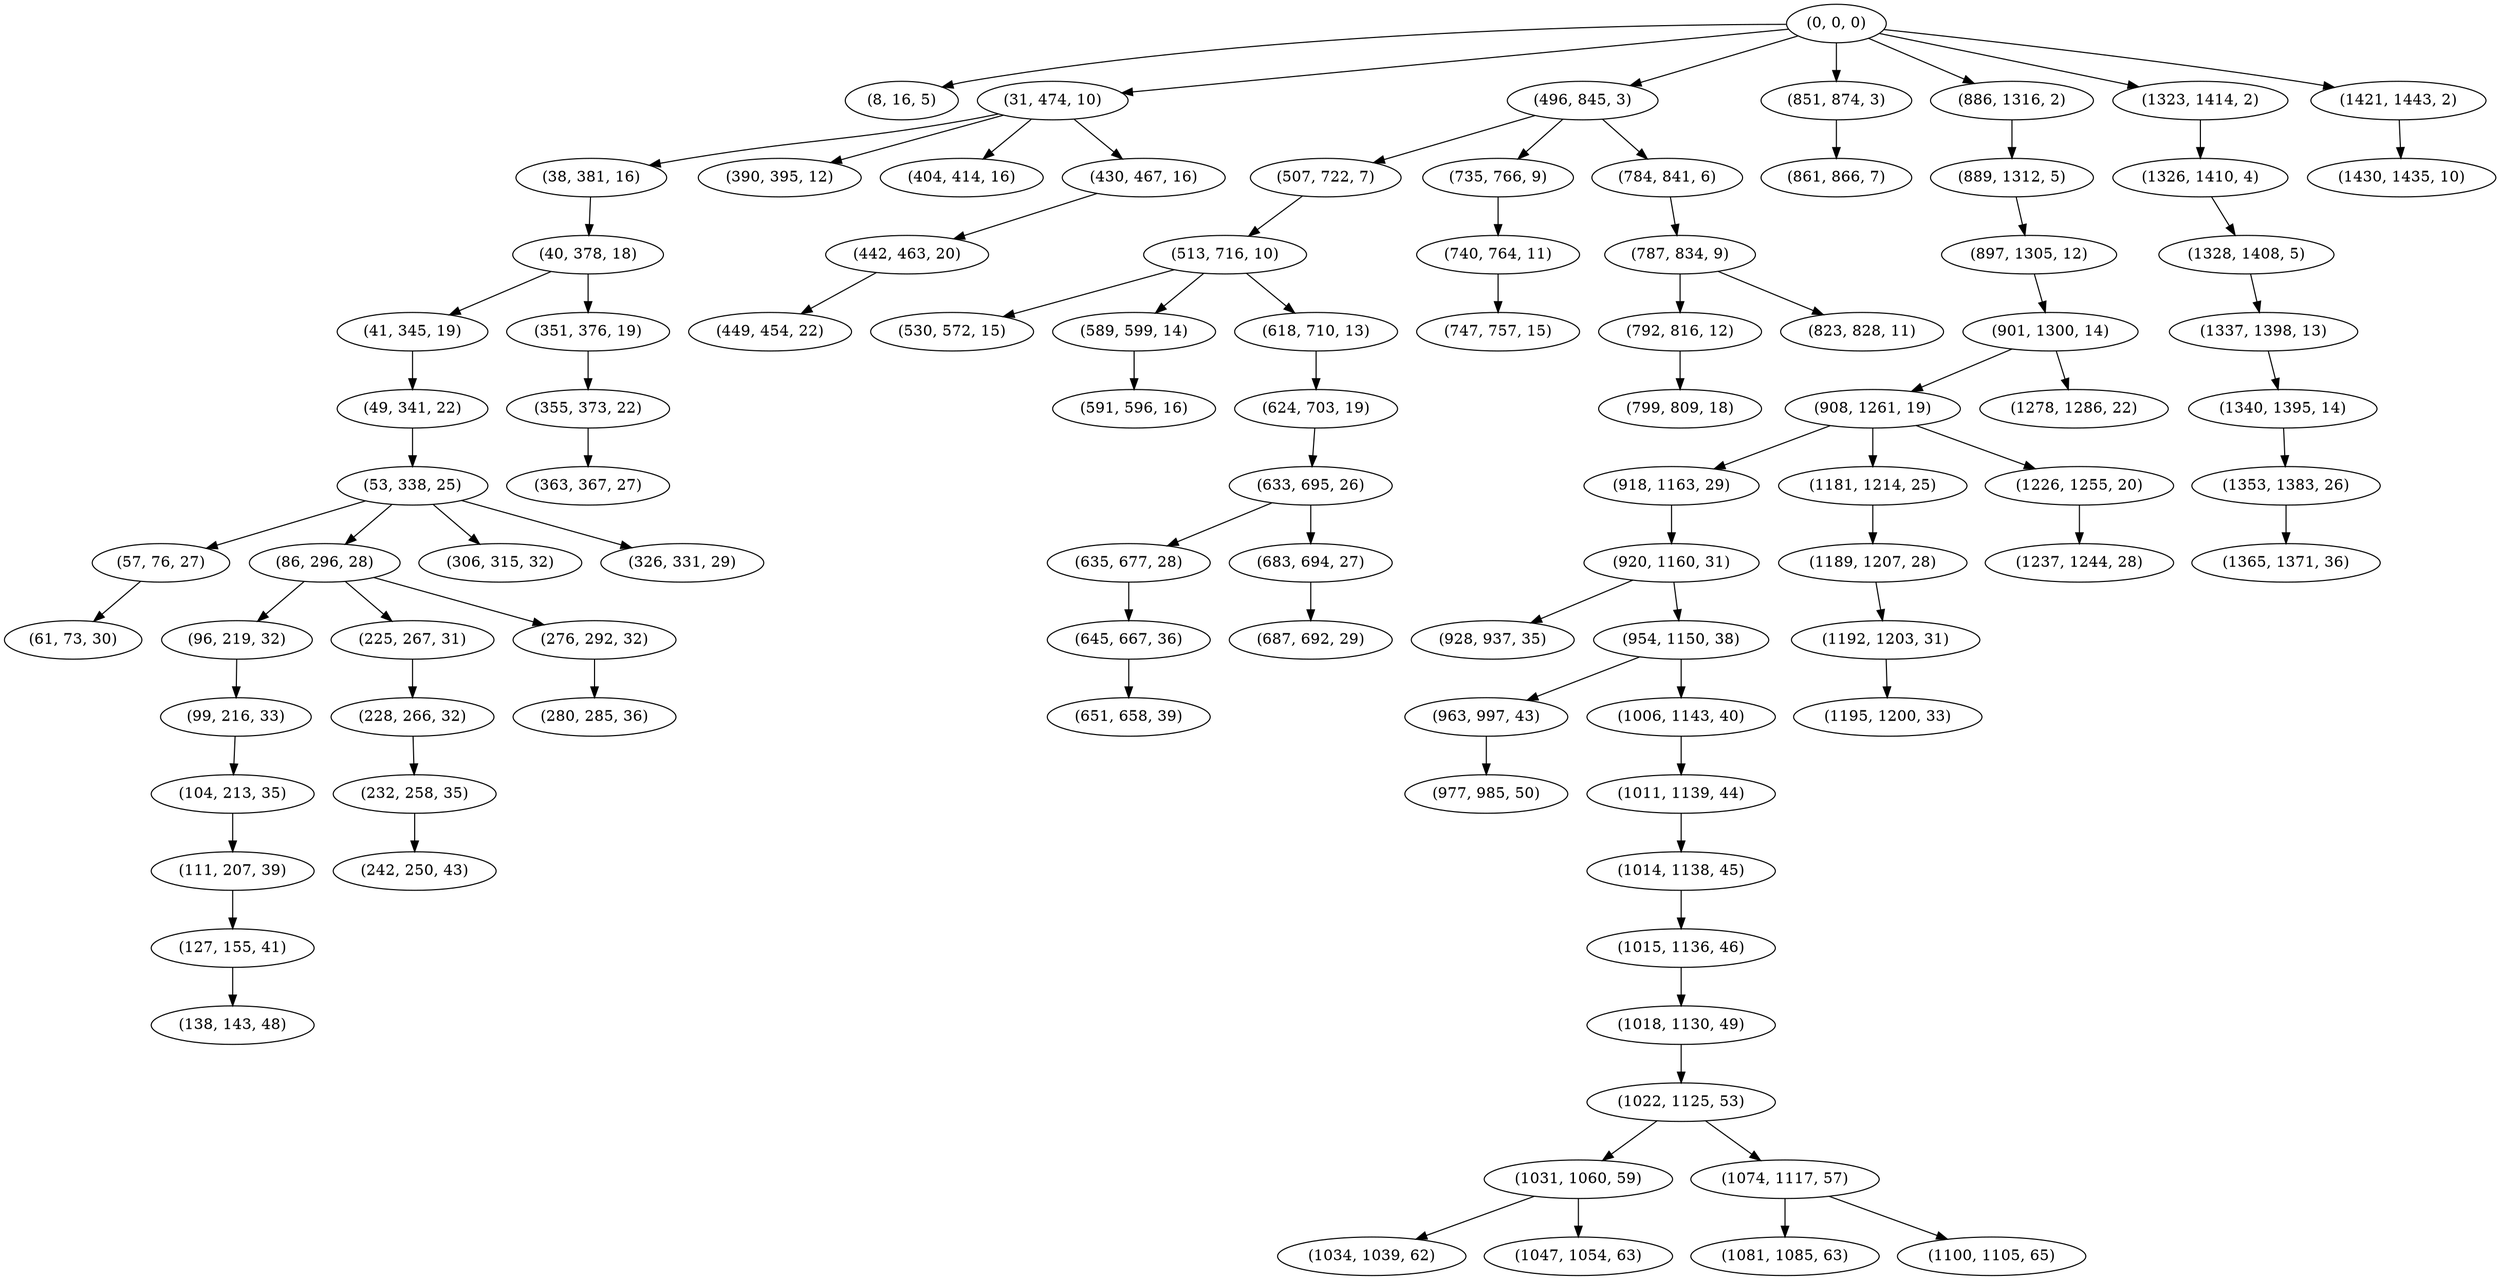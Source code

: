 digraph tree {
    "(0, 0, 0)";
    "(8, 16, 5)";
    "(31, 474, 10)";
    "(38, 381, 16)";
    "(40, 378, 18)";
    "(41, 345, 19)";
    "(49, 341, 22)";
    "(53, 338, 25)";
    "(57, 76, 27)";
    "(61, 73, 30)";
    "(86, 296, 28)";
    "(96, 219, 32)";
    "(99, 216, 33)";
    "(104, 213, 35)";
    "(111, 207, 39)";
    "(127, 155, 41)";
    "(138, 143, 48)";
    "(225, 267, 31)";
    "(228, 266, 32)";
    "(232, 258, 35)";
    "(242, 250, 43)";
    "(276, 292, 32)";
    "(280, 285, 36)";
    "(306, 315, 32)";
    "(326, 331, 29)";
    "(351, 376, 19)";
    "(355, 373, 22)";
    "(363, 367, 27)";
    "(390, 395, 12)";
    "(404, 414, 16)";
    "(430, 467, 16)";
    "(442, 463, 20)";
    "(449, 454, 22)";
    "(496, 845, 3)";
    "(507, 722, 7)";
    "(513, 716, 10)";
    "(530, 572, 15)";
    "(589, 599, 14)";
    "(591, 596, 16)";
    "(618, 710, 13)";
    "(624, 703, 19)";
    "(633, 695, 26)";
    "(635, 677, 28)";
    "(645, 667, 36)";
    "(651, 658, 39)";
    "(683, 694, 27)";
    "(687, 692, 29)";
    "(735, 766, 9)";
    "(740, 764, 11)";
    "(747, 757, 15)";
    "(784, 841, 6)";
    "(787, 834, 9)";
    "(792, 816, 12)";
    "(799, 809, 18)";
    "(823, 828, 11)";
    "(851, 874, 3)";
    "(861, 866, 7)";
    "(886, 1316, 2)";
    "(889, 1312, 5)";
    "(897, 1305, 12)";
    "(901, 1300, 14)";
    "(908, 1261, 19)";
    "(918, 1163, 29)";
    "(920, 1160, 31)";
    "(928, 937, 35)";
    "(954, 1150, 38)";
    "(963, 997, 43)";
    "(977, 985, 50)";
    "(1006, 1143, 40)";
    "(1011, 1139, 44)";
    "(1014, 1138, 45)";
    "(1015, 1136, 46)";
    "(1018, 1130, 49)";
    "(1022, 1125, 53)";
    "(1031, 1060, 59)";
    "(1034, 1039, 62)";
    "(1047, 1054, 63)";
    "(1074, 1117, 57)";
    "(1081, 1085, 63)";
    "(1100, 1105, 65)";
    "(1181, 1214, 25)";
    "(1189, 1207, 28)";
    "(1192, 1203, 31)";
    "(1195, 1200, 33)";
    "(1226, 1255, 20)";
    "(1237, 1244, 28)";
    "(1278, 1286, 22)";
    "(1323, 1414, 2)";
    "(1326, 1410, 4)";
    "(1328, 1408, 5)";
    "(1337, 1398, 13)";
    "(1340, 1395, 14)";
    "(1353, 1383, 26)";
    "(1365, 1371, 36)";
    "(1421, 1443, 2)";
    "(1430, 1435, 10)";
    "(0, 0, 0)" -> "(8, 16, 5)";
    "(0, 0, 0)" -> "(31, 474, 10)";
    "(0, 0, 0)" -> "(496, 845, 3)";
    "(0, 0, 0)" -> "(851, 874, 3)";
    "(0, 0, 0)" -> "(886, 1316, 2)";
    "(0, 0, 0)" -> "(1323, 1414, 2)";
    "(0, 0, 0)" -> "(1421, 1443, 2)";
    "(31, 474, 10)" -> "(38, 381, 16)";
    "(31, 474, 10)" -> "(390, 395, 12)";
    "(31, 474, 10)" -> "(404, 414, 16)";
    "(31, 474, 10)" -> "(430, 467, 16)";
    "(38, 381, 16)" -> "(40, 378, 18)";
    "(40, 378, 18)" -> "(41, 345, 19)";
    "(40, 378, 18)" -> "(351, 376, 19)";
    "(41, 345, 19)" -> "(49, 341, 22)";
    "(49, 341, 22)" -> "(53, 338, 25)";
    "(53, 338, 25)" -> "(57, 76, 27)";
    "(53, 338, 25)" -> "(86, 296, 28)";
    "(53, 338, 25)" -> "(306, 315, 32)";
    "(53, 338, 25)" -> "(326, 331, 29)";
    "(57, 76, 27)" -> "(61, 73, 30)";
    "(86, 296, 28)" -> "(96, 219, 32)";
    "(86, 296, 28)" -> "(225, 267, 31)";
    "(86, 296, 28)" -> "(276, 292, 32)";
    "(96, 219, 32)" -> "(99, 216, 33)";
    "(99, 216, 33)" -> "(104, 213, 35)";
    "(104, 213, 35)" -> "(111, 207, 39)";
    "(111, 207, 39)" -> "(127, 155, 41)";
    "(127, 155, 41)" -> "(138, 143, 48)";
    "(225, 267, 31)" -> "(228, 266, 32)";
    "(228, 266, 32)" -> "(232, 258, 35)";
    "(232, 258, 35)" -> "(242, 250, 43)";
    "(276, 292, 32)" -> "(280, 285, 36)";
    "(351, 376, 19)" -> "(355, 373, 22)";
    "(355, 373, 22)" -> "(363, 367, 27)";
    "(430, 467, 16)" -> "(442, 463, 20)";
    "(442, 463, 20)" -> "(449, 454, 22)";
    "(496, 845, 3)" -> "(507, 722, 7)";
    "(496, 845, 3)" -> "(735, 766, 9)";
    "(496, 845, 3)" -> "(784, 841, 6)";
    "(507, 722, 7)" -> "(513, 716, 10)";
    "(513, 716, 10)" -> "(530, 572, 15)";
    "(513, 716, 10)" -> "(589, 599, 14)";
    "(513, 716, 10)" -> "(618, 710, 13)";
    "(589, 599, 14)" -> "(591, 596, 16)";
    "(618, 710, 13)" -> "(624, 703, 19)";
    "(624, 703, 19)" -> "(633, 695, 26)";
    "(633, 695, 26)" -> "(635, 677, 28)";
    "(633, 695, 26)" -> "(683, 694, 27)";
    "(635, 677, 28)" -> "(645, 667, 36)";
    "(645, 667, 36)" -> "(651, 658, 39)";
    "(683, 694, 27)" -> "(687, 692, 29)";
    "(735, 766, 9)" -> "(740, 764, 11)";
    "(740, 764, 11)" -> "(747, 757, 15)";
    "(784, 841, 6)" -> "(787, 834, 9)";
    "(787, 834, 9)" -> "(792, 816, 12)";
    "(787, 834, 9)" -> "(823, 828, 11)";
    "(792, 816, 12)" -> "(799, 809, 18)";
    "(851, 874, 3)" -> "(861, 866, 7)";
    "(886, 1316, 2)" -> "(889, 1312, 5)";
    "(889, 1312, 5)" -> "(897, 1305, 12)";
    "(897, 1305, 12)" -> "(901, 1300, 14)";
    "(901, 1300, 14)" -> "(908, 1261, 19)";
    "(901, 1300, 14)" -> "(1278, 1286, 22)";
    "(908, 1261, 19)" -> "(918, 1163, 29)";
    "(908, 1261, 19)" -> "(1181, 1214, 25)";
    "(908, 1261, 19)" -> "(1226, 1255, 20)";
    "(918, 1163, 29)" -> "(920, 1160, 31)";
    "(920, 1160, 31)" -> "(928, 937, 35)";
    "(920, 1160, 31)" -> "(954, 1150, 38)";
    "(954, 1150, 38)" -> "(963, 997, 43)";
    "(954, 1150, 38)" -> "(1006, 1143, 40)";
    "(963, 997, 43)" -> "(977, 985, 50)";
    "(1006, 1143, 40)" -> "(1011, 1139, 44)";
    "(1011, 1139, 44)" -> "(1014, 1138, 45)";
    "(1014, 1138, 45)" -> "(1015, 1136, 46)";
    "(1015, 1136, 46)" -> "(1018, 1130, 49)";
    "(1018, 1130, 49)" -> "(1022, 1125, 53)";
    "(1022, 1125, 53)" -> "(1031, 1060, 59)";
    "(1022, 1125, 53)" -> "(1074, 1117, 57)";
    "(1031, 1060, 59)" -> "(1034, 1039, 62)";
    "(1031, 1060, 59)" -> "(1047, 1054, 63)";
    "(1074, 1117, 57)" -> "(1081, 1085, 63)";
    "(1074, 1117, 57)" -> "(1100, 1105, 65)";
    "(1181, 1214, 25)" -> "(1189, 1207, 28)";
    "(1189, 1207, 28)" -> "(1192, 1203, 31)";
    "(1192, 1203, 31)" -> "(1195, 1200, 33)";
    "(1226, 1255, 20)" -> "(1237, 1244, 28)";
    "(1323, 1414, 2)" -> "(1326, 1410, 4)";
    "(1326, 1410, 4)" -> "(1328, 1408, 5)";
    "(1328, 1408, 5)" -> "(1337, 1398, 13)";
    "(1337, 1398, 13)" -> "(1340, 1395, 14)";
    "(1340, 1395, 14)" -> "(1353, 1383, 26)";
    "(1353, 1383, 26)" -> "(1365, 1371, 36)";
    "(1421, 1443, 2)" -> "(1430, 1435, 10)";
}
